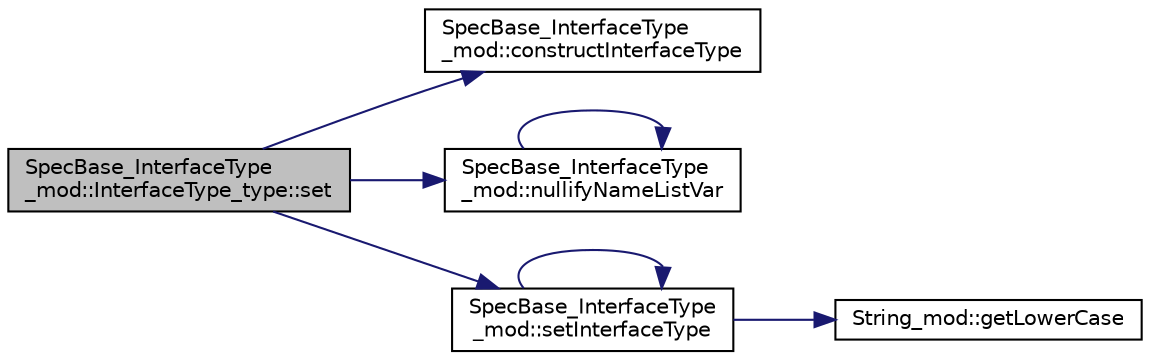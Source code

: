 digraph "SpecBase_InterfaceType_mod::InterfaceType_type::set"
{
 // LATEX_PDF_SIZE
  edge [fontname="Helvetica",fontsize="10",labelfontname="Helvetica",labelfontsize="10"];
  node [fontname="Helvetica",fontsize="10",shape=record];
  rankdir="LR";
  Node1 [label="SpecBase_InterfaceType\l_mod::InterfaceType_type::set",height=0.2,width=0.4,color="black", fillcolor="grey75", style="filled", fontcolor="black",tooltip=" "];
  Node1 -> Node2 [color="midnightblue",fontsize="10",style="solid",fontname="Helvetica"];
  Node2 [label="SpecBase_InterfaceType\l_mod::constructInterfaceType",height=0.2,width=0.4,color="black", fillcolor="white", style="filled",URL="$namespaceSpecBase__InterfaceType__mod.html#a5b15906d0d39b478450a12866ad1301b",tooltip=" "];
  Node1 -> Node3 [color="midnightblue",fontsize="10",style="solid",fontname="Helvetica"];
  Node3 [label="SpecBase_InterfaceType\l_mod::nullifyNameListVar",height=0.2,width=0.4,color="black", fillcolor="white", style="filled",URL="$namespaceSpecBase__InterfaceType__mod.html#afe68fbb9451f3f672284d0f8bc3da785",tooltip=" "];
  Node3 -> Node3 [color="midnightblue",fontsize="10",style="solid",fontname="Helvetica"];
  Node1 -> Node4 [color="midnightblue",fontsize="10",style="solid",fontname="Helvetica"];
  Node4 [label="SpecBase_InterfaceType\l_mod::setInterfaceType",height=0.2,width=0.4,color="black", fillcolor="white", style="filled",URL="$namespaceSpecBase__InterfaceType__mod.html#a58dccf62efda759018939d709bffc7b2",tooltip=" "];
  Node4 -> Node5 [color="midnightblue",fontsize="10",style="solid",fontname="Helvetica"];
  Node5 [label="String_mod::getLowerCase",height=0.2,width=0.4,color="black", fillcolor="white", style="filled",URL="$namespaceString__mod.html#ade10dffb10b5ed445fec280457aa9eb4",tooltip="Return the lowercase of the input assumed-size character vector."];
  Node4 -> Node4 [color="midnightblue",fontsize="10",style="solid",fontname="Helvetica"];
}
